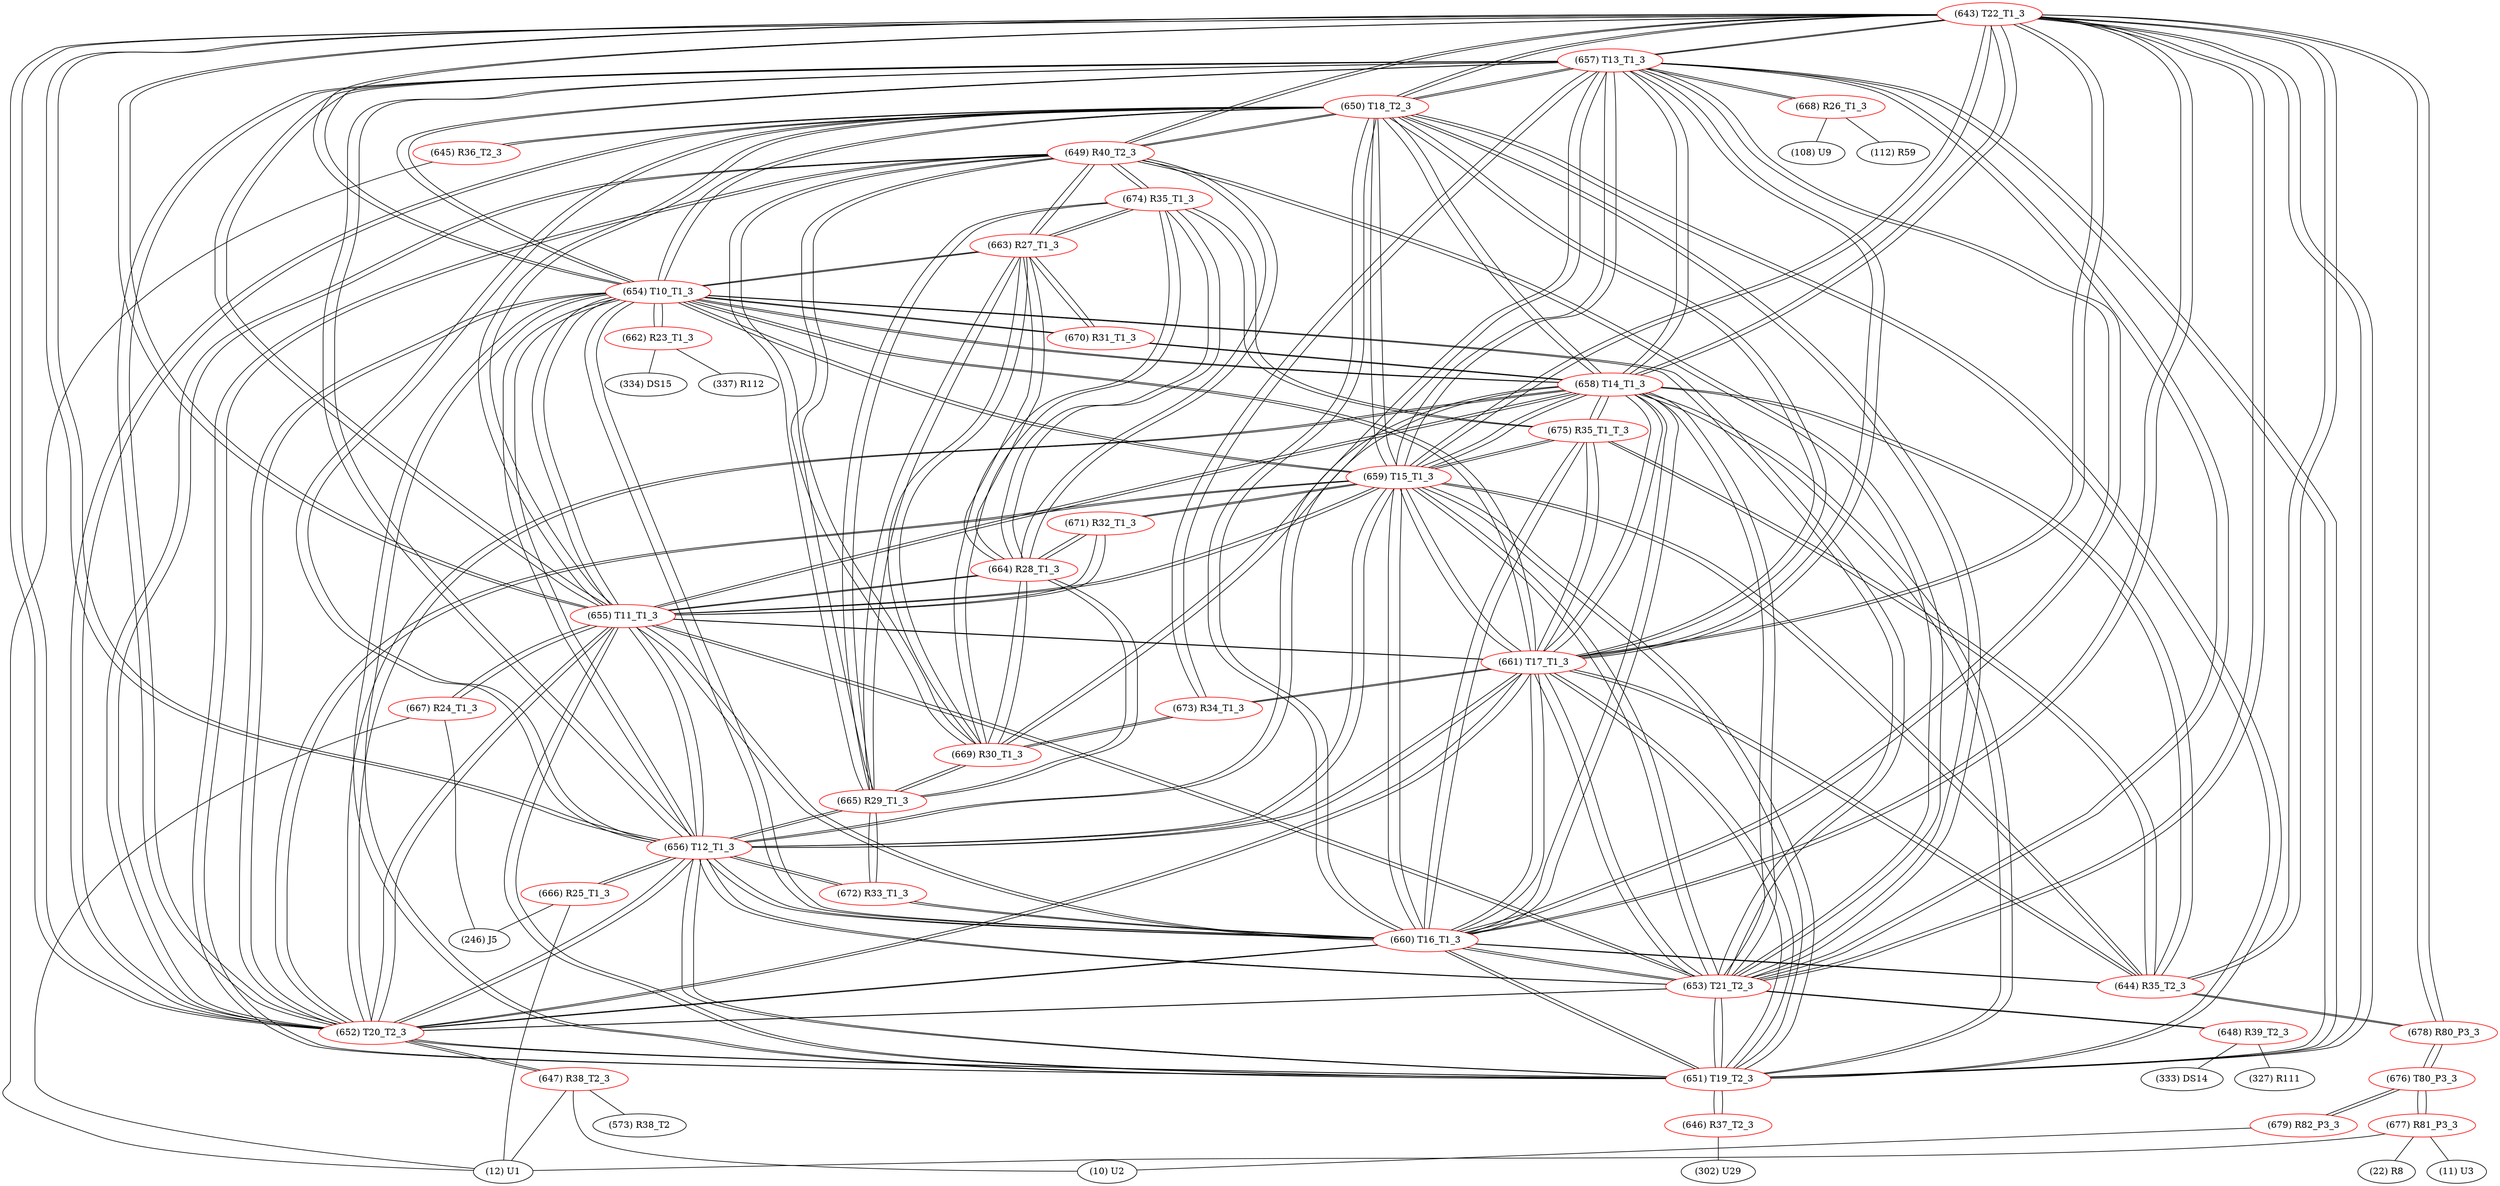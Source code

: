 graph {
	643 [label="(643) T22_T1_3" color=red]
	657 [label="(657) T13_T1_3"]
	650 [label="(650) T18_T2_3"]
	651 [label="(651) T19_T2_3"]
	656 [label="(656) T12_T1_3"]
	659 [label="(659) T15_T1_3"]
	658 [label="(658) T14_T1_3"]
	652 [label="(652) T20_T2_3"]
	653 [label="(653) T21_T2_3"]
	655 [label="(655) T11_T1_3"]
	654 [label="(654) T10_T1_3"]
	660 [label="(660) T16_T1_3"]
	661 [label="(661) T17_T1_3"]
	649 [label="(649) R40_T2_3"]
	678 [label="(678) R80_P3_3"]
	644 [label="(644) R35_T2_3"]
	644 [label="(644) R35_T2_3" color=red]
	659 [label="(659) T15_T1_3"]
	660 [label="(660) T16_T1_3"]
	658 [label="(658) T14_T1_3"]
	661 [label="(661) T17_T1_3"]
	675 [label="(675) R35_T1_T_3"]
	678 [label="(678) R80_P3_3"]
	643 [label="(643) T22_T1_3"]
	645 [label="(645) R36_T2_3" color=red]
	12 [label="(12) U1"]
	650 [label="(650) T18_T2_3"]
	646 [label="(646) R37_T2_3" color=red]
	302 [label="(302) U29"]
	651 [label="(651) T19_T2_3"]
	647 [label="(647) R38_T2_3" color=red]
	10 [label="(10) U2"]
	12 [label="(12) U1"]
	573 [label="(573) R38_T2"]
	652 [label="(652) T20_T2_3"]
	648 [label="(648) R39_T2_3" color=red]
	333 [label="(333) DS14"]
	327 [label="(327) R111"]
	653 [label="(653) T21_T2_3"]
	649 [label="(649) R40_T2_3" color=red]
	651 [label="(651) T19_T2_3"]
	652 [label="(652) T20_T2_3"]
	653 [label="(653) T21_T2_3"]
	643 [label="(643) T22_T1_3"]
	650 [label="(650) T18_T2_3"]
	665 [label="(665) R29_T1_3"]
	664 [label="(664) R28_T1_3"]
	669 [label="(669) R30_T1_3"]
	663 [label="(663) R27_T1_3"]
	674 [label="(674) R35_T1_3"]
	650 [label="(650) T18_T2_3" color=red]
	657 [label="(657) T13_T1_3"]
	651 [label="(651) T19_T2_3"]
	656 [label="(656) T12_T1_3"]
	659 [label="(659) T15_T1_3"]
	658 [label="(658) T14_T1_3"]
	652 [label="(652) T20_T2_3"]
	653 [label="(653) T21_T2_3"]
	655 [label="(655) T11_T1_3"]
	654 [label="(654) T10_T1_3"]
	643 [label="(643) T22_T1_3"]
	660 [label="(660) T16_T1_3"]
	661 [label="(661) T17_T1_3"]
	649 [label="(649) R40_T2_3"]
	645 [label="(645) R36_T2_3"]
	651 [label="(651) T19_T2_3" color=red]
	657 [label="(657) T13_T1_3"]
	650 [label="(650) T18_T2_3"]
	656 [label="(656) T12_T1_3"]
	659 [label="(659) T15_T1_3"]
	658 [label="(658) T14_T1_3"]
	652 [label="(652) T20_T2_3"]
	653 [label="(653) T21_T2_3"]
	655 [label="(655) T11_T1_3"]
	654 [label="(654) T10_T1_3"]
	643 [label="(643) T22_T1_3"]
	660 [label="(660) T16_T1_3"]
	661 [label="(661) T17_T1_3"]
	649 [label="(649) R40_T2_3"]
	646 [label="(646) R37_T2_3"]
	652 [label="(652) T20_T2_3" color=red]
	657 [label="(657) T13_T1_3"]
	650 [label="(650) T18_T2_3"]
	651 [label="(651) T19_T2_3"]
	656 [label="(656) T12_T1_3"]
	659 [label="(659) T15_T1_3"]
	658 [label="(658) T14_T1_3"]
	653 [label="(653) T21_T2_3"]
	655 [label="(655) T11_T1_3"]
	654 [label="(654) T10_T1_3"]
	643 [label="(643) T22_T1_3"]
	660 [label="(660) T16_T1_3"]
	661 [label="(661) T17_T1_3"]
	649 [label="(649) R40_T2_3"]
	647 [label="(647) R38_T2_3"]
	653 [label="(653) T21_T2_3" color=red]
	657 [label="(657) T13_T1_3"]
	650 [label="(650) T18_T2_3"]
	651 [label="(651) T19_T2_3"]
	656 [label="(656) T12_T1_3"]
	659 [label="(659) T15_T1_3"]
	658 [label="(658) T14_T1_3"]
	652 [label="(652) T20_T2_3"]
	655 [label="(655) T11_T1_3"]
	654 [label="(654) T10_T1_3"]
	643 [label="(643) T22_T1_3"]
	660 [label="(660) T16_T1_3"]
	661 [label="(661) T17_T1_3"]
	649 [label="(649) R40_T2_3"]
	648 [label="(648) R39_T2_3"]
	654 [label="(654) T10_T1_3" color=red]
	657 [label="(657) T13_T1_3"]
	650 [label="(650) T18_T2_3"]
	651 [label="(651) T19_T2_3"]
	656 [label="(656) T12_T1_3"]
	659 [label="(659) T15_T1_3"]
	658 [label="(658) T14_T1_3"]
	652 [label="(652) T20_T2_3"]
	653 [label="(653) T21_T2_3"]
	655 [label="(655) T11_T1_3"]
	643 [label="(643) T22_T1_3"]
	660 [label="(660) T16_T1_3"]
	661 [label="(661) T17_T1_3"]
	662 [label="(662) R23_T1_3"]
	663 [label="(663) R27_T1_3"]
	670 [label="(670) R31_T1_3"]
	655 [label="(655) T11_T1_3" color=red]
	657 [label="(657) T13_T1_3"]
	650 [label="(650) T18_T2_3"]
	651 [label="(651) T19_T2_3"]
	656 [label="(656) T12_T1_3"]
	659 [label="(659) T15_T1_3"]
	658 [label="(658) T14_T1_3"]
	652 [label="(652) T20_T2_3"]
	653 [label="(653) T21_T2_3"]
	654 [label="(654) T10_T1_3"]
	643 [label="(643) T22_T1_3"]
	660 [label="(660) T16_T1_3"]
	661 [label="(661) T17_T1_3"]
	667 [label="(667) R24_T1_3"]
	671 [label="(671) R32_T1_3"]
	664 [label="(664) R28_T1_3"]
	656 [label="(656) T12_T1_3" color=red]
	657 [label="(657) T13_T1_3"]
	650 [label="(650) T18_T2_3"]
	651 [label="(651) T19_T2_3"]
	659 [label="(659) T15_T1_3"]
	658 [label="(658) T14_T1_3"]
	652 [label="(652) T20_T2_3"]
	653 [label="(653) T21_T2_3"]
	655 [label="(655) T11_T1_3"]
	654 [label="(654) T10_T1_3"]
	643 [label="(643) T22_T1_3"]
	660 [label="(660) T16_T1_3"]
	661 [label="(661) T17_T1_3"]
	672 [label="(672) R33_T1_3"]
	665 [label="(665) R29_T1_3"]
	666 [label="(666) R25_T1_3"]
	657 [label="(657) T13_T1_3" color=red]
	650 [label="(650) T18_T2_3"]
	651 [label="(651) T19_T2_3"]
	656 [label="(656) T12_T1_3"]
	659 [label="(659) T15_T1_3"]
	658 [label="(658) T14_T1_3"]
	652 [label="(652) T20_T2_3"]
	653 [label="(653) T21_T2_3"]
	655 [label="(655) T11_T1_3"]
	654 [label="(654) T10_T1_3"]
	643 [label="(643) T22_T1_3"]
	660 [label="(660) T16_T1_3"]
	661 [label="(661) T17_T1_3"]
	669 [label="(669) R30_T1_3"]
	673 [label="(673) R34_T1_3"]
	668 [label="(668) R26_T1_3"]
	658 [label="(658) T14_T1_3" color=red]
	657 [label="(657) T13_T1_3"]
	650 [label="(650) T18_T2_3"]
	651 [label="(651) T19_T2_3"]
	656 [label="(656) T12_T1_3"]
	659 [label="(659) T15_T1_3"]
	652 [label="(652) T20_T2_3"]
	653 [label="(653) T21_T2_3"]
	655 [label="(655) T11_T1_3"]
	654 [label="(654) T10_T1_3"]
	643 [label="(643) T22_T1_3"]
	660 [label="(660) T16_T1_3"]
	661 [label="(661) T17_T1_3"]
	644 [label="(644) R35_T2_3"]
	675 [label="(675) R35_T1_T_3"]
	670 [label="(670) R31_T1_3"]
	659 [label="(659) T15_T1_3" color=red]
	657 [label="(657) T13_T1_3"]
	650 [label="(650) T18_T2_3"]
	651 [label="(651) T19_T2_3"]
	656 [label="(656) T12_T1_3"]
	658 [label="(658) T14_T1_3"]
	652 [label="(652) T20_T2_3"]
	653 [label="(653) T21_T2_3"]
	655 [label="(655) T11_T1_3"]
	654 [label="(654) T10_T1_3"]
	643 [label="(643) T22_T1_3"]
	660 [label="(660) T16_T1_3"]
	661 [label="(661) T17_T1_3"]
	644 [label="(644) R35_T2_3"]
	675 [label="(675) R35_T1_T_3"]
	671 [label="(671) R32_T1_3"]
	660 [label="(660) T16_T1_3" color=red]
	657 [label="(657) T13_T1_3"]
	650 [label="(650) T18_T2_3"]
	651 [label="(651) T19_T2_3"]
	656 [label="(656) T12_T1_3"]
	659 [label="(659) T15_T1_3"]
	658 [label="(658) T14_T1_3"]
	652 [label="(652) T20_T2_3"]
	653 [label="(653) T21_T2_3"]
	655 [label="(655) T11_T1_3"]
	654 [label="(654) T10_T1_3"]
	643 [label="(643) T22_T1_3"]
	661 [label="(661) T17_T1_3"]
	644 [label="(644) R35_T2_3"]
	675 [label="(675) R35_T1_T_3"]
	672 [label="(672) R33_T1_3"]
	661 [label="(661) T17_T1_3" color=red]
	657 [label="(657) T13_T1_3"]
	650 [label="(650) T18_T2_3"]
	651 [label="(651) T19_T2_3"]
	656 [label="(656) T12_T1_3"]
	659 [label="(659) T15_T1_3"]
	658 [label="(658) T14_T1_3"]
	652 [label="(652) T20_T2_3"]
	653 [label="(653) T21_T2_3"]
	655 [label="(655) T11_T1_3"]
	654 [label="(654) T10_T1_3"]
	643 [label="(643) T22_T1_3"]
	660 [label="(660) T16_T1_3"]
	644 [label="(644) R35_T2_3"]
	675 [label="(675) R35_T1_T_3"]
	673 [label="(673) R34_T1_3"]
	662 [label="(662) R23_T1_3" color=red]
	334 [label="(334) DS15"]
	337 [label="(337) R112"]
	654 [label="(654) T10_T1_3"]
	663 [label="(663) R27_T1_3" color=red]
	649 [label="(649) R40_T2_3"]
	665 [label="(665) R29_T1_3"]
	664 [label="(664) R28_T1_3"]
	669 [label="(669) R30_T1_3"]
	674 [label="(674) R35_T1_3"]
	654 [label="(654) T10_T1_3"]
	670 [label="(670) R31_T1_3"]
	664 [label="(664) R28_T1_3" color=red]
	649 [label="(649) R40_T2_3"]
	665 [label="(665) R29_T1_3"]
	669 [label="(669) R30_T1_3"]
	663 [label="(663) R27_T1_3"]
	674 [label="(674) R35_T1_3"]
	671 [label="(671) R32_T1_3"]
	655 [label="(655) T11_T1_3"]
	665 [label="(665) R29_T1_3" color=red]
	649 [label="(649) R40_T2_3"]
	664 [label="(664) R28_T1_3"]
	669 [label="(669) R30_T1_3"]
	663 [label="(663) R27_T1_3"]
	674 [label="(674) R35_T1_3"]
	672 [label="(672) R33_T1_3"]
	656 [label="(656) T12_T1_3"]
	666 [label="(666) R25_T1_3" color=red]
	246 [label="(246) J5"]
	12 [label="(12) U1"]
	656 [label="(656) T12_T1_3"]
	667 [label="(667) R24_T1_3" color=red]
	246 [label="(246) J5"]
	12 [label="(12) U1"]
	655 [label="(655) T11_T1_3"]
	668 [label="(668) R26_T1_3" color=red]
	112 [label="(112) R59"]
	108 [label="(108) U9"]
	657 [label="(657) T13_T1_3"]
	669 [label="(669) R30_T1_3" color=red]
	649 [label="(649) R40_T2_3"]
	665 [label="(665) R29_T1_3"]
	664 [label="(664) R28_T1_3"]
	663 [label="(663) R27_T1_3"]
	674 [label="(674) R35_T1_3"]
	673 [label="(673) R34_T1_3"]
	657 [label="(657) T13_T1_3"]
	670 [label="(670) R31_T1_3" color=red]
	663 [label="(663) R27_T1_3"]
	654 [label="(654) T10_T1_3"]
	658 [label="(658) T14_T1_3"]
	671 [label="(671) R32_T1_3" color=red]
	659 [label="(659) T15_T1_3"]
	655 [label="(655) T11_T1_3"]
	664 [label="(664) R28_T1_3"]
	672 [label="(672) R33_T1_3" color=red]
	660 [label="(660) T16_T1_3"]
	656 [label="(656) T12_T1_3"]
	665 [label="(665) R29_T1_3"]
	673 [label="(673) R34_T1_3" color=red]
	661 [label="(661) T17_T1_3"]
	669 [label="(669) R30_T1_3"]
	657 [label="(657) T13_T1_3"]
	674 [label="(674) R35_T1_3" color=red]
	649 [label="(649) R40_T2_3"]
	665 [label="(665) R29_T1_3"]
	664 [label="(664) R28_T1_3"]
	669 [label="(669) R30_T1_3"]
	663 [label="(663) R27_T1_3"]
	675 [label="(675) R35_T1_T_3"]
	675 [label="(675) R35_T1_T_3" color=red]
	659 [label="(659) T15_T1_3"]
	660 [label="(660) T16_T1_3"]
	658 [label="(658) T14_T1_3"]
	661 [label="(661) T17_T1_3"]
	644 [label="(644) R35_T2_3"]
	674 [label="(674) R35_T1_3"]
	676 [label="(676) T80_P3_3" color=red]
	677 [label="(677) R81_P3_3"]
	679 [label="(679) R82_P3_3"]
	678 [label="(678) R80_P3_3"]
	677 [label="(677) R81_P3_3" color=red]
	12 [label="(12) U1"]
	22 [label="(22) R8"]
	11 [label="(11) U3"]
	676 [label="(676) T80_P3_3"]
	678 [label="(678) R80_P3_3" color=red]
	643 [label="(643) T22_T1_3"]
	644 [label="(644) R35_T2_3"]
	676 [label="(676) T80_P3_3"]
	679 [label="(679) R82_P3_3" color=red]
	10 [label="(10) U2"]
	676 [label="(676) T80_P3_3"]
	643 -- 657
	643 -- 650
	643 -- 651
	643 -- 656
	643 -- 659
	643 -- 658
	643 -- 652
	643 -- 653
	643 -- 655
	643 -- 654
	643 -- 660
	643 -- 661
	643 -- 649
	643 -- 678
	643 -- 644
	644 -- 659
	644 -- 660
	644 -- 658
	644 -- 661
	644 -- 675
	644 -- 678
	644 -- 643
	645 -- 12
	645 -- 650
	646 -- 302
	646 -- 651
	647 -- 10
	647 -- 12
	647 -- 573
	647 -- 652
	648 -- 333
	648 -- 327
	648 -- 653
	649 -- 651
	649 -- 652
	649 -- 653
	649 -- 643
	649 -- 650
	649 -- 665
	649 -- 664
	649 -- 669
	649 -- 663
	649 -- 674
	650 -- 657
	650 -- 651
	650 -- 656
	650 -- 659
	650 -- 658
	650 -- 652
	650 -- 653
	650 -- 655
	650 -- 654
	650 -- 643
	650 -- 660
	650 -- 661
	650 -- 649
	650 -- 645
	651 -- 657
	651 -- 650
	651 -- 656
	651 -- 659
	651 -- 658
	651 -- 652
	651 -- 653
	651 -- 655
	651 -- 654
	651 -- 643
	651 -- 660
	651 -- 661
	651 -- 649
	651 -- 646
	652 -- 657
	652 -- 650
	652 -- 651
	652 -- 656
	652 -- 659
	652 -- 658
	652 -- 653
	652 -- 655
	652 -- 654
	652 -- 643
	652 -- 660
	652 -- 661
	652 -- 649
	652 -- 647
	653 -- 657
	653 -- 650
	653 -- 651
	653 -- 656
	653 -- 659
	653 -- 658
	653 -- 652
	653 -- 655
	653 -- 654
	653 -- 643
	653 -- 660
	653 -- 661
	653 -- 649
	653 -- 648
	654 -- 657
	654 -- 650
	654 -- 651
	654 -- 656
	654 -- 659
	654 -- 658
	654 -- 652
	654 -- 653
	654 -- 655
	654 -- 643
	654 -- 660
	654 -- 661
	654 -- 662
	654 -- 663
	654 -- 670
	655 -- 657
	655 -- 650
	655 -- 651
	655 -- 656
	655 -- 659
	655 -- 658
	655 -- 652
	655 -- 653
	655 -- 654
	655 -- 643
	655 -- 660
	655 -- 661
	655 -- 667
	655 -- 671
	655 -- 664
	656 -- 657
	656 -- 650
	656 -- 651
	656 -- 659
	656 -- 658
	656 -- 652
	656 -- 653
	656 -- 655
	656 -- 654
	656 -- 643
	656 -- 660
	656 -- 661
	656 -- 672
	656 -- 665
	656 -- 666
	657 -- 650
	657 -- 651
	657 -- 656
	657 -- 659
	657 -- 658
	657 -- 652
	657 -- 653
	657 -- 655
	657 -- 654
	657 -- 643
	657 -- 660
	657 -- 661
	657 -- 669
	657 -- 673
	657 -- 668
	658 -- 657
	658 -- 650
	658 -- 651
	658 -- 656
	658 -- 659
	658 -- 652
	658 -- 653
	658 -- 655
	658 -- 654
	658 -- 643
	658 -- 660
	658 -- 661
	658 -- 644
	658 -- 675
	658 -- 670
	659 -- 657
	659 -- 650
	659 -- 651
	659 -- 656
	659 -- 658
	659 -- 652
	659 -- 653
	659 -- 655
	659 -- 654
	659 -- 643
	659 -- 660
	659 -- 661
	659 -- 644
	659 -- 675
	659 -- 671
	660 -- 657
	660 -- 650
	660 -- 651
	660 -- 656
	660 -- 659
	660 -- 658
	660 -- 652
	660 -- 653
	660 -- 655
	660 -- 654
	660 -- 643
	660 -- 661
	660 -- 644
	660 -- 675
	660 -- 672
	661 -- 657
	661 -- 650
	661 -- 651
	661 -- 656
	661 -- 659
	661 -- 658
	661 -- 652
	661 -- 653
	661 -- 655
	661 -- 654
	661 -- 643
	661 -- 660
	661 -- 644
	661 -- 675
	661 -- 673
	662 -- 334
	662 -- 337
	662 -- 654
	663 -- 649
	663 -- 665
	663 -- 664
	663 -- 669
	663 -- 674
	663 -- 654
	663 -- 670
	664 -- 649
	664 -- 665
	664 -- 669
	664 -- 663
	664 -- 674
	664 -- 671
	664 -- 655
	665 -- 649
	665 -- 664
	665 -- 669
	665 -- 663
	665 -- 674
	665 -- 672
	665 -- 656
	666 -- 246
	666 -- 12
	666 -- 656
	667 -- 246
	667 -- 12
	667 -- 655
	668 -- 112
	668 -- 108
	668 -- 657
	669 -- 649
	669 -- 665
	669 -- 664
	669 -- 663
	669 -- 674
	669 -- 673
	669 -- 657
	670 -- 663
	670 -- 654
	670 -- 658
	671 -- 659
	671 -- 655
	671 -- 664
	672 -- 660
	672 -- 656
	672 -- 665
	673 -- 661
	673 -- 669
	673 -- 657
	674 -- 649
	674 -- 665
	674 -- 664
	674 -- 669
	674 -- 663
	674 -- 675
	675 -- 659
	675 -- 660
	675 -- 658
	675 -- 661
	675 -- 644
	675 -- 674
	676 -- 677
	676 -- 679
	676 -- 678
	677 -- 12
	677 -- 22
	677 -- 11
	677 -- 676
	678 -- 643
	678 -- 644
	678 -- 676
	679 -- 10
	679 -- 676
}